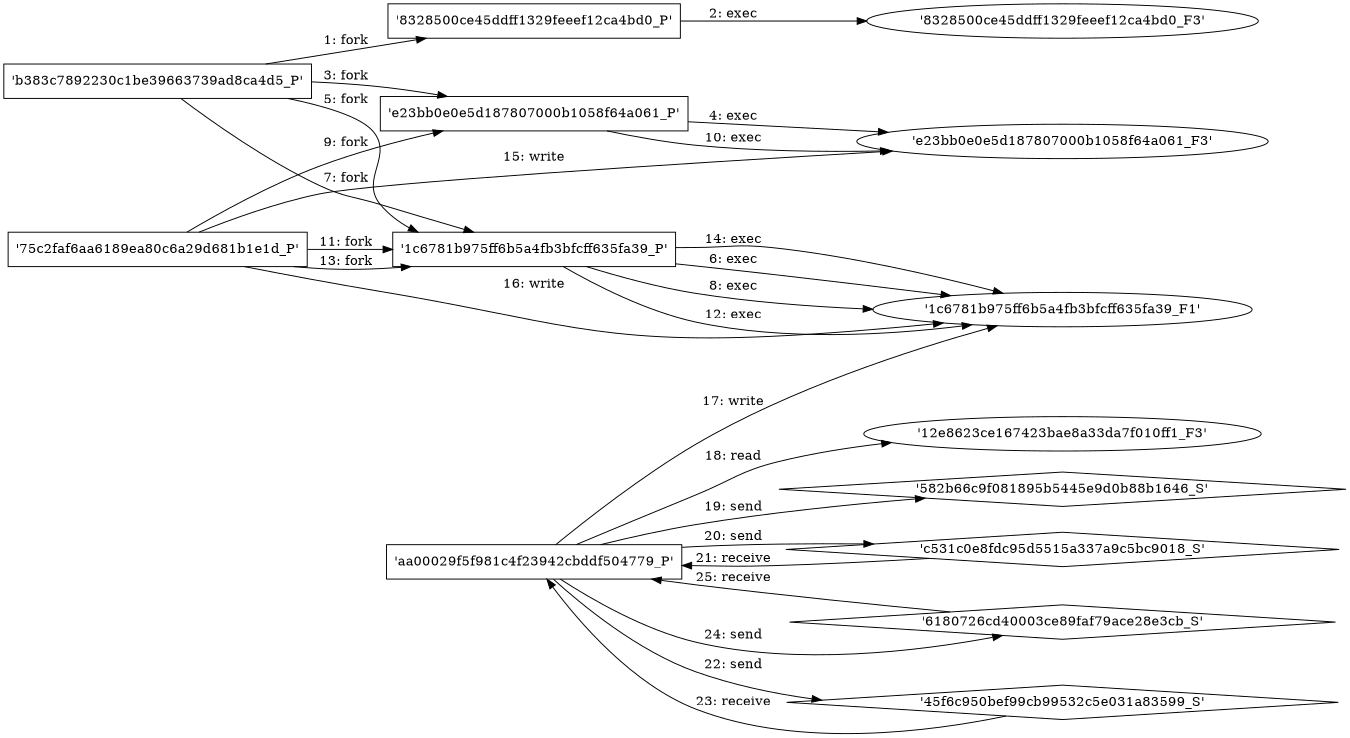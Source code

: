digraph "D:\Learning\Paper\apt\基于CTI的攻击预警\Dataset\攻击图\ASGfromALLCTI\Threat Source newsletter (May 9).dot" {
rankdir="LR"
size="9"
fixedsize="false"
splines="true"
nodesep=0.3
ranksep=0
fontsize=10
overlap="scalexy"
engine= "neato"
	"'b383c7892230c1be39663739ad8ca4d5_P'" [node_type=Process shape=box]
	"'8328500ce45ddff1329feeef12ca4bd0_P'" [node_type=Process shape=box]
	"'b383c7892230c1be39663739ad8ca4d5_P'" -> "'8328500ce45ddff1329feeef12ca4bd0_P'" [label="1: fork"]
	"'8328500ce45ddff1329feeef12ca4bd0_P'" [node_type=Process shape=box]
	"'8328500ce45ddff1329feeef12ca4bd0_F3'" [node_type=File shape=ellipse]
	"'8328500ce45ddff1329feeef12ca4bd0_P'" -> "'8328500ce45ddff1329feeef12ca4bd0_F3'" [label="2: exec"]
	"'b383c7892230c1be39663739ad8ca4d5_P'" [node_type=Process shape=box]
	"'e23bb0e0e5d187807000b1058f64a061_P'" [node_type=Process shape=box]
	"'b383c7892230c1be39663739ad8ca4d5_P'" -> "'e23bb0e0e5d187807000b1058f64a061_P'" [label="3: fork"]
	"'e23bb0e0e5d187807000b1058f64a061_P'" [node_type=Process shape=box]
	"'e23bb0e0e5d187807000b1058f64a061_F3'" [node_type=File shape=ellipse]
	"'e23bb0e0e5d187807000b1058f64a061_P'" -> "'e23bb0e0e5d187807000b1058f64a061_F3'" [label="4: exec"]
	"'b383c7892230c1be39663739ad8ca4d5_P'" [node_type=Process shape=box]
	"'1c6781b975ff6b5a4fb3bfcff635fa39_P'" [node_type=Process shape=box]
	"'b383c7892230c1be39663739ad8ca4d5_P'" -> "'1c6781b975ff6b5a4fb3bfcff635fa39_P'" [label="5: fork"]
	"'1c6781b975ff6b5a4fb3bfcff635fa39_P'" [node_type=Process shape=box]
	"'1c6781b975ff6b5a4fb3bfcff635fa39_F1'" [node_type=File shape=ellipse]
	"'1c6781b975ff6b5a4fb3bfcff635fa39_P'" -> "'1c6781b975ff6b5a4fb3bfcff635fa39_F1'" [label="6: exec"]
	"'b383c7892230c1be39663739ad8ca4d5_P'" [node_type=Process shape=box]
	"'1c6781b975ff6b5a4fb3bfcff635fa39_P'" [node_type=Process shape=box]
	"'b383c7892230c1be39663739ad8ca4d5_P'" -> "'1c6781b975ff6b5a4fb3bfcff635fa39_P'" [label="7: fork"]
	"'1c6781b975ff6b5a4fb3bfcff635fa39_P'" [node_type=Process shape=box]
	"'1c6781b975ff6b5a4fb3bfcff635fa39_F1'" [node_type=File shape=ellipse]
	"'1c6781b975ff6b5a4fb3bfcff635fa39_P'" -> "'1c6781b975ff6b5a4fb3bfcff635fa39_F1'" [label="8: exec"]
	"'75c2faf6aa6189ea80c6a29d681b1e1d_P'" [node_type=Process shape=box]
	"'e23bb0e0e5d187807000b1058f64a061_P'" [node_type=Process shape=box]
	"'75c2faf6aa6189ea80c6a29d681b1e1d_P'" -> "'e23bb0e0e5d187807000b1058f64a061_P'" [label="9: fork"]
	"'e23bb0e0e5d187807000b1058f64a061_P'" [node_type=Process shape=box]
	"'e23bb0e0e5d187807000b1058f64a061_F3'" [node_type=File shape=ellipse]
	"'e23bb0e0e5d187807000b1058f64a061_P'" -> "'e23bb0e0e5d187807000b1058f64a061_F3'" [label="10: exec"]
	"'75c2faf6aa6189ea80c6a29d681b1e1d_P'" [node_type=Process shape=box]
	"'1c6781b975ff6b5a4fb3bfcff635fa39_P'" [node_type=Process shape=box]
	"'75c2faf6aa6189ea80c6a29d681b1e1d_P'" -> "'1c6781b975ff6b5a4fb3bfcff635fa39_P'" [label="11: fork"]
	"'1c6781b975ff6b5a4fb3bfcff635fa39_P'" [node_type=Process shape=box]
	"'1c6781b975ff6b5a4fb3bfcff635fa39_F1'" [node_type=File shape=ellipse]
	"'1c6781b975ff6b5a4fb3bfcff635fa39_P'" -> "'1c6781b975ff6b5a4fb3bfcff635fa39_F1'" [label="12: exec"]
	"'75c2faf6aa6189ea80c6a29d681b1e1d_P'" [node_type=Process shape=box]
	"'1c6781b975ff6b5a4fb3bfcff635fa39_P'" [node_type=Process shape=box]
	"'75c2faf6aa6189ea80c6a29d681b1e1d_P'" -> "'1c6781b975ff6b5a4fb3bfcff635fa39_P'" [label="13: fork"]
	"'1c6781b975ff6b5a4fb3bfcff635fa39_P'" [node_type=Process shape=box]
	"'1c6781b975ff6b5a4fb3bfcff635fa39_F1'" [node_type=File shape=ellipse]
	"'1c6781b975ff6b5a4fb3bfcff635fa39_P'" -> "'1c6781b975ff6b5a4fb3bfcff635fa39_F1'" [label="14: exec"]
	"'e23bb0e0e5d187807000b1058f64a061_F3'" [node_type=file shape=ellipse]
	"'75c2faf6aa6189ea80c6a29d681b1e1d_P'" [node_type=Process shape=box]
	"'75c2faf6aa6189ea80c6a29d681b1e1d_P'" -> "'e23bb0e0e5d187807000b1058f64a061_F3'" [label="15: write"]
	"'1c6781b975ff6b5a4fb3bfcff635fa39_F1'" [node_type=file shape=ellipse]
	"'75c2faf6aa6189ea80c6a29d681b1e1d_P'" [node_type=Process shape=box]
	"'75c2faf6aa6189ea80c6a29d681b1e1d_P'" -> "'1c6781b975ff6b5a4fb3bfcff635fa39_F1'" [label="16: write"]
	"'1c6781b975ff6b5a4fb3bfcff635fa39_F1'" [node_type=file shape=ellipse]
	"'aa00029f5f981c4f23942cbddf504779_P'" [node_type=Process shape=box]
	"'aa00029f5f981c4f23942cbddf504779_P'" -> "'1c6781b975ff6b5a4fb3bfcff635fa39_F1'" [label="17: write"]
	"'12e8623ce167423bae8a33da7f010ff1_F3'" [node_type=file shape=ellipse]
	"'aa00029f5f981c4f23942cbddf504779_P'" [node_type=Process shape=box]
	"'aa00029f5f981c4f23942cbddf504779_P'" -> "'12e8623ce167423bae8a33da7f010ff1_F3'" [label="18: read"]
	"'582b66c9f081895b5445e9d0b88b1646_S'" [node_type=Socket shape=diamond]
	"'aa00029f5f981c4f23942cbddf504779_P'" [node_type=Process shape=box]
	"'aa00029f5f981c4f23942cbddf504779_P'" -> "'582b66c9f081895b5445e9d0b88b1646_S'" [label="19: send"]
	"'c531c0e8fdc95d5515a337a9c5bc9018_S'" [node_type=Socket shape=diamond]
	"'aa00029f5f981c4f23942cbddf504779_P'" [node_type=Process shape=box]
	"'aa00029f5f981c4f23942cbddf504779_P'" -> "'c531c0e8fdc95d5515a337a9c5bc9018_S'" [label="20: send"]
	"'c531c0e8fdc95d5515a337a9c5bc9018_S'" -> "'aa00029f5f981c4f23942cbddf504779_P'" [label="21: receive"]
	"'45f6c950bef99cb99532c5e031a83599_S'" [node_type=Socket shape=diamond]
	"'aa00029f5f981c4f23942cbddf504779_P'" [node_type=Process shape=box]
	"'aa00029f5f981c4f23942cbddf504779_P'" -> "'45f6c950bef99cb99532c5e031a83599_S'" [label="22: send"]
	"'45f6c950bef99cb99532c5e031a83599_S'" -> "'aa00029f5f981c4f23942cbddf504779_P'" [label="23: receive"]
	"'6180726cd40003ce89faf79ace28e3cb_S'" [node_type=Socket shape=diamond]
	"'aa00029f5f981c4f23942cbddf504779_P'" [node_type=Process shape=box]
	"'aa00029f5f981c4f23942cbddf504779_P'" -> "'6180726cd40003ce89faf79ace28e3cb_S'" [label="24: send"]
	"'6180726cd40003ce89faf79ace28e3cb_S'" -> "'aa00029f5f981c4f23942cbddf504779_P'" [label="25: receive"]
}

